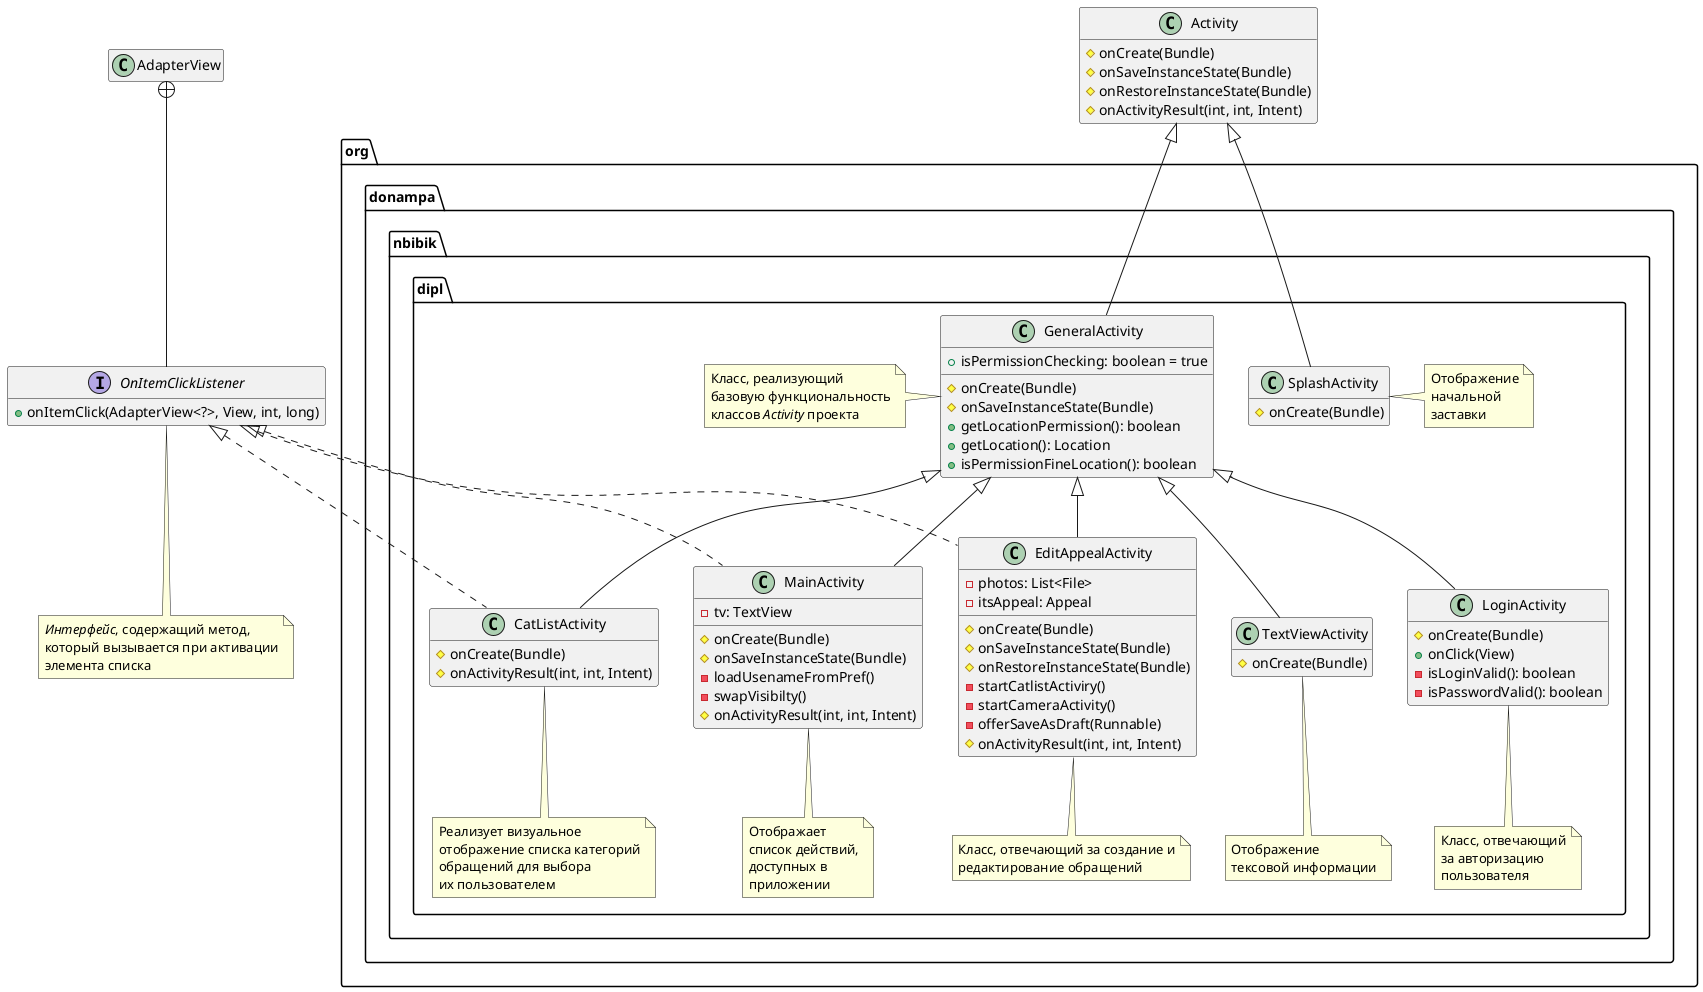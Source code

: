 @startuml

' ---Entity definitions---
class Activity {
    # onCreate(Bundle)
    # onSaveInstanceState(Bundle)
    # onRestoreInstanceState(Bundle)
    # onActivityResult(int, int, Intent)
}

interface OnItemClickListener {
    + onItemClick(AdapterView<?>, View, int, long)
}
note bottom
    <i>Интерфейс</i>, содержащий метод,
    который вызывается при активации
    элемента списка
end note

package org.donampa.nbibik.dipl {
    class GeneralActivity {
        # onCreate(Bundle)
        # onSaveInstanceState(Bundle)
        + getLocationPermission(): boolean
        + getLocation(): Location
        + isPermissionFineLocation(): boolean
        + isPermissionChecking: boolean = true
    }
    note left
     Класс, реализующий
     базовую функциональность
     классов <i>Activity</i> проекта
    end note

    class MainActivity {
        - tv: TextView
        # onCreate(Bundle)
        # onSaveInstanceState(Bundle)
        - loadUsenameFromPref()
        - swapVisibilty()
        # onActivityResult(int, int, Intent)
    }
    note bottom
     Отображает
     список действий,
     доступных в
     приложении
    end note

    class LoginActivity {
        # onCreate(Bundle)
        + onClick(View)
        - isLoginValid(): boolean
        - isPasswordValid(): boolean
    }
    note bottom
     Класс, отвечающий
     за авторизацию
     пользователя
    end note

    class EditAppealActivity {
        - photos: List<File>
        - itsAppeal: Appeal
        # onCreate(Bundle)
        # onSaveInstanceState(Bundle)
        # onRestoreInstanceState(Bundle)
        - startCatlistActiviry()
        - startCameraActivity()
        - offerSaveAsDraft(Runnable)
        # onActivityResult(int, int, Intent)
    }
    note bottom
        Класс, отвечающий за создание и
        редактирование обращений
    end note

    class CatListActivity {
        # onCreate(Bundle)
        # onActivityResult(int, int, Intent)
    }
    note bottom
        Реализует визуальное
        отображение списка категорий
        обращений для выбора
        их пользователем
    end note

    class TextViewActivity {
        # onCreate(Bundle)
    }
    note bottom
     Отображение
     тексовой информации
    end note

    class SplashActivity {
        # onCreate(Bundle)
    }
    note right
     Отображение
     начальной
     заставки
    end note
}

' ---Relations---
Activity <|-- GeneralActivity
Activity <|-- SplashActivity

GeneralActivity <|-- MainActivity
GeneralActivity <|-- LoginActivity
GeneralActivity <|-- EditAppealActivity
GeneralActivity <|-- TextViewActivity
GeneralActivity <|-- CatListActivity

OnItemClickListener <|.. EditAppealActivity
OnItemClickListener <|.. MainActivity
OnItemClickListener <|.. CatListActivity

AdapterView +-- OnItemClickListener

' ---Specific options---
hide Activity fields
hide SplashActivity fields
hide TextViewActivity fields
hide LoginActivity fields
hide CatListActivity fields
hide OnItemClickListener fields
hide AdapterView members

@enduml